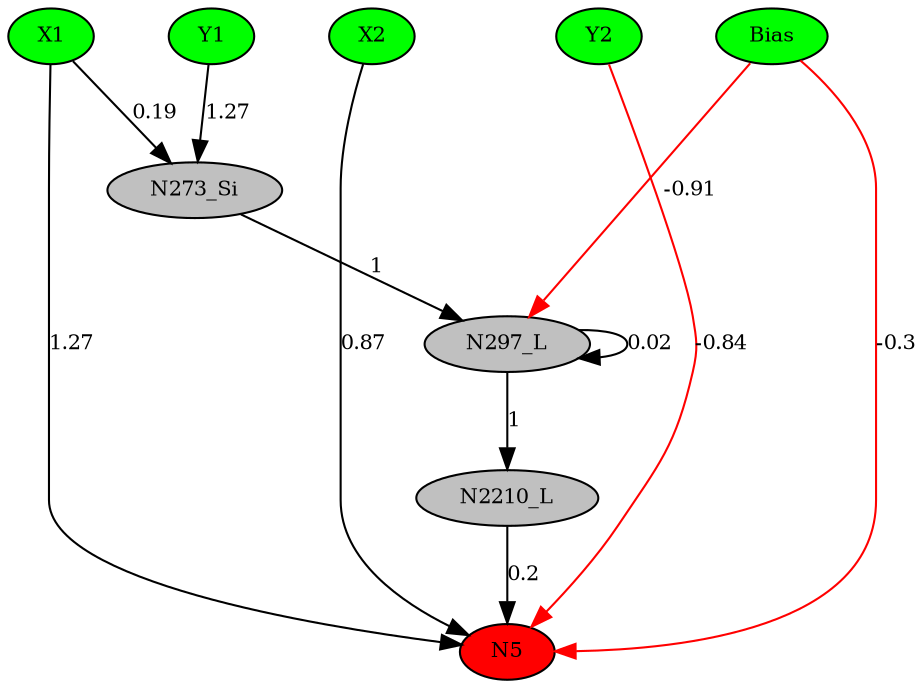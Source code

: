 digraph g { 
N0 [shape=ellipse, label=Bias,fontsize=10,height=0.1,width=0.1,style=filled,fillcolor=green]
N1[shape=ellipse label=X1,fontsize=10,height=0.1,width=0.1,style=filled,fillcolor=green]
N2[shape=ellipse label=Y1,fontsize=10,height=0.1,width=0.1,style=filled,fillcolor=green]
N3[shape=ellipse label=X2,fontsize=10,height=0.1,width=0.1,style=filled,fillcolor=green]
N4[shape=ellipse label=Y2,fontsize=10,height=0.1,width=0.1,style=filled,fillcolor=green]
N5[shape=ellipse,fontsize = 10, height = 0.1, width = 0.1, style = filled, fillcolor = red]
N273[shape=ellipse, label=N273_Si,fontsize=10,height=0.1,width=0.1,style=filled,fillcolor=gray]
N297[shape=ellipse, label=N297_L,fontsize=10,height=0.1,width=0.1,style=filled,fillcolor=gray]
N2210[shape=ellipse, label=N2210_L,fontsize=10,height=0.1,width=0.1,style=filled,fillcolor=gray]
N0 -> N5 [color=red] [arrowType=inv][ label=-0.3,fontsize=10]
N1 -> N5 [color=black] [ label=1.27,fontsize=10]
N3 -> N5 [color=black] [ label=0.87,fontsize=10]
N4 -> N5 [color=red] [arrowType=inv][ label=-0.84,fontsize=10]
N2 -> N273 [color=black] [ label=1.27,fontsize=10]
N1 -> N273 [color=black] [ label=0.19,fontsize=10]
N273 -> N297 [color=black] [ label=1,fontsize=10]
N297 -> N297 [color=black] [ label=0.02,fontsize=10]
N0 -> N297 [color=red] [arrowType=inv][ label=-0.91,fontsize=10]
N297 -> N2210 [color=black] [ label=1,fontsize=10]
N2210 -> N5 [color=black] [ label=0.2,fontsize=10]
 { rank=same; 
N5
 } 
 { rank=same; 
N1 ->N2 ->N3 ->N4 ->N0 [style=invis]
 } 
}
